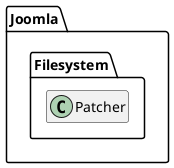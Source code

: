 @startuml
set namespaceSeparator \\
hide members
hide << alias >> circle

class Joomla\\Filesystem\\Patcher
@enduml
